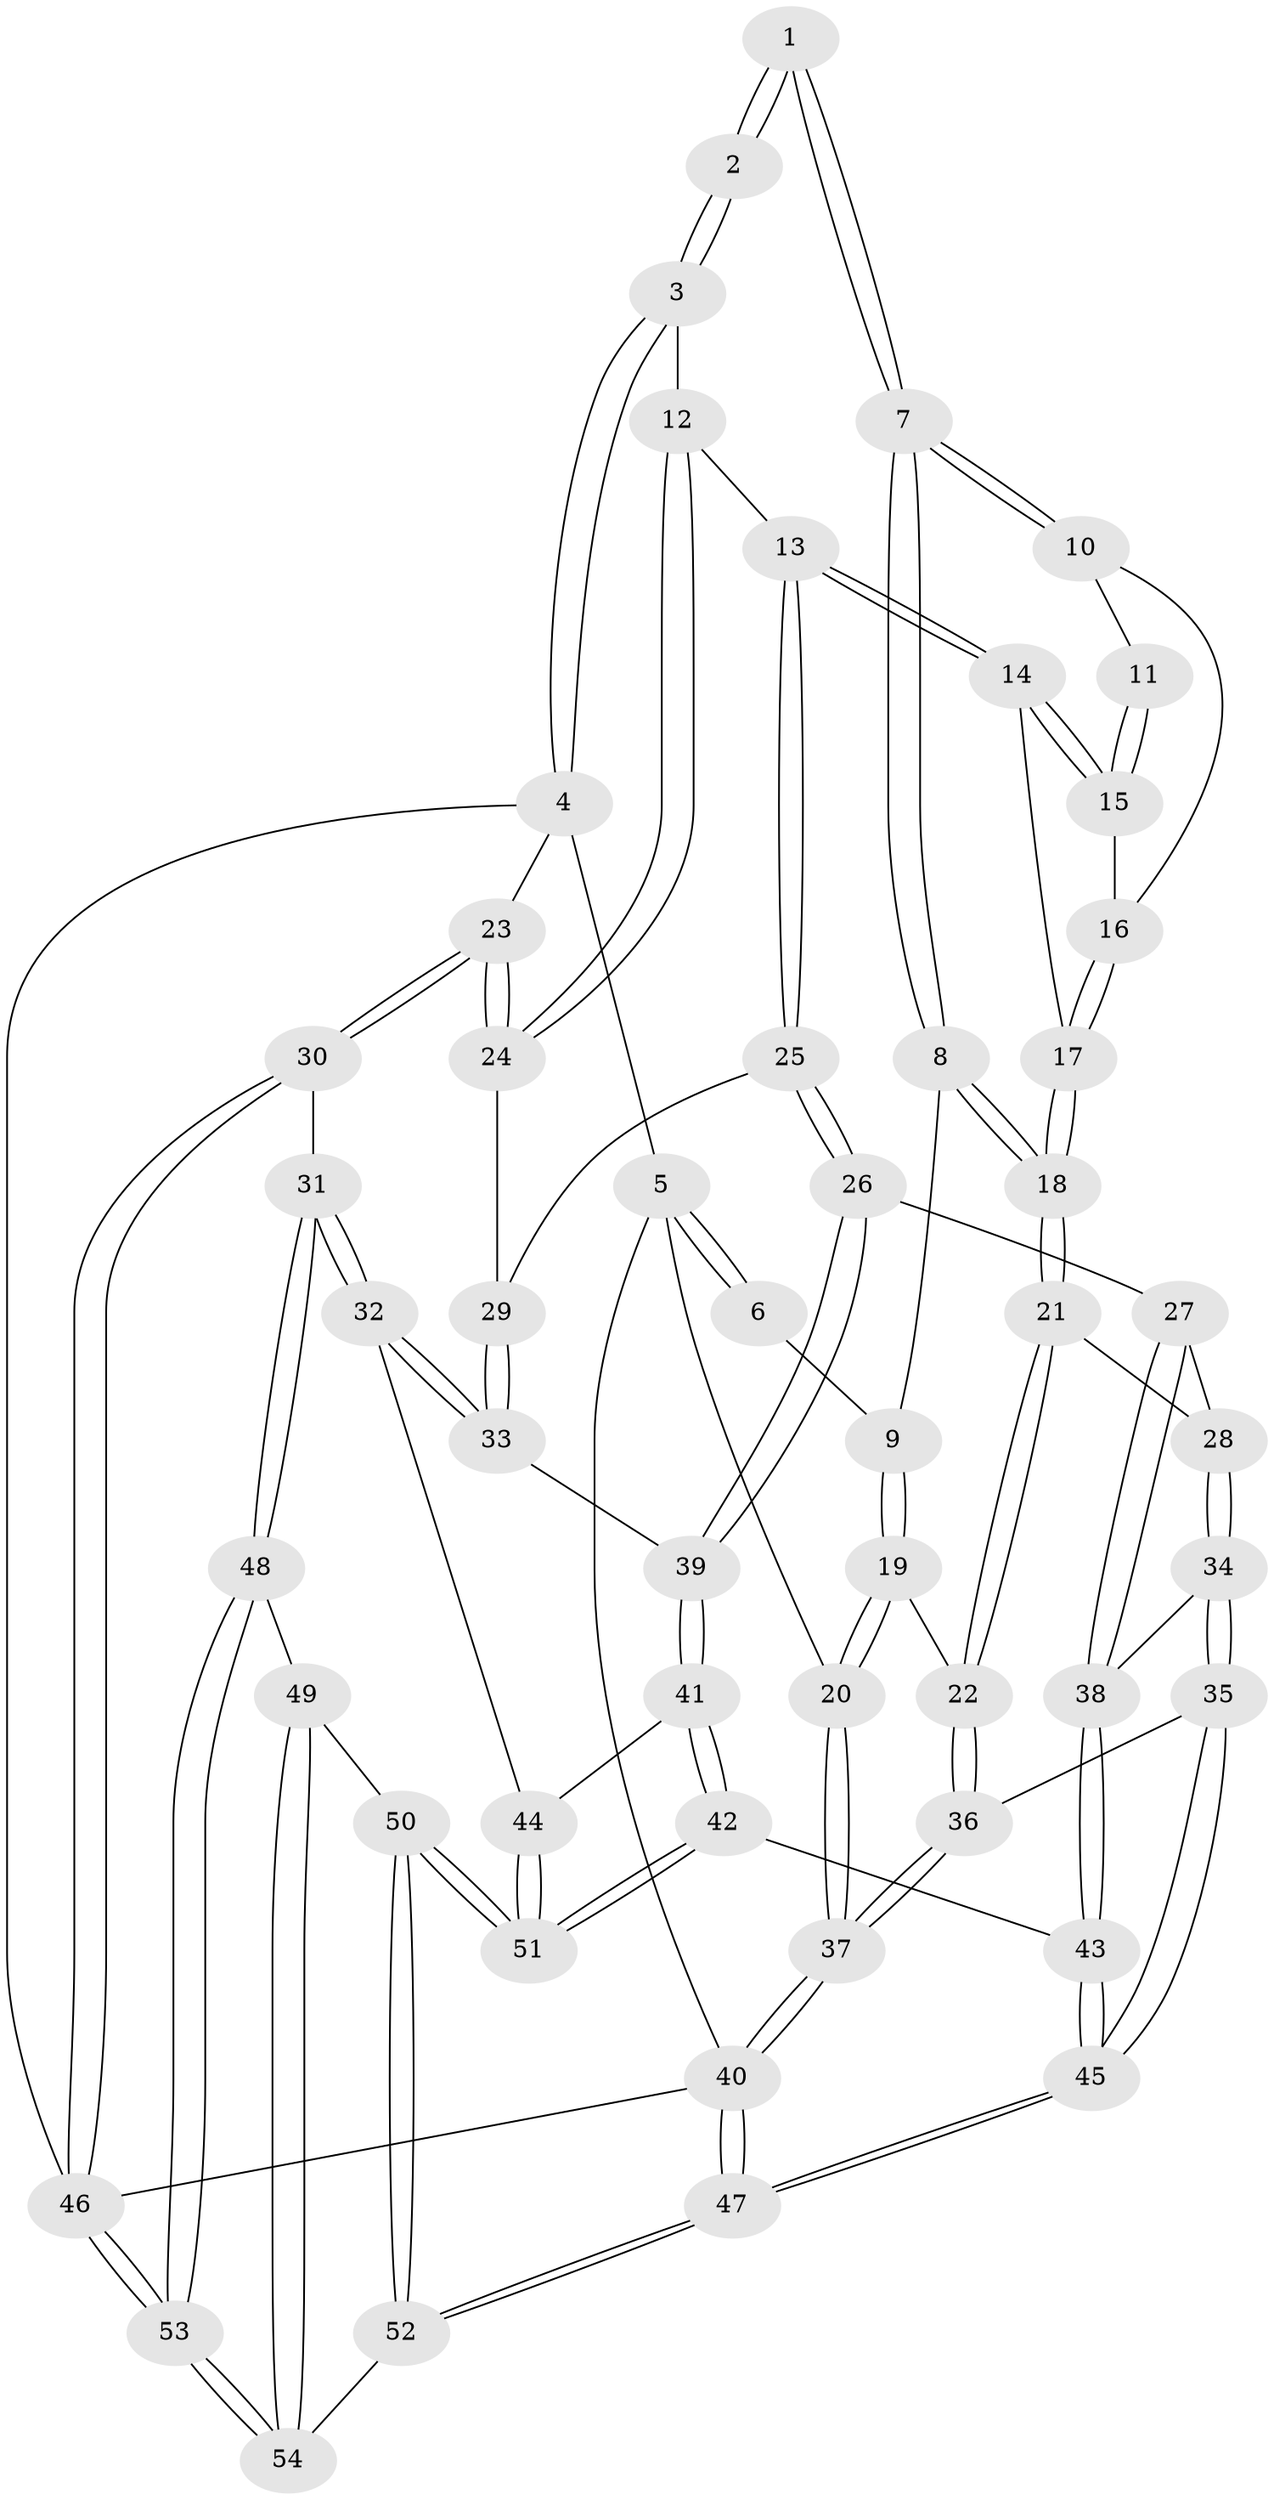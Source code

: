 // coarse degree distribution, {2: 0.18421052631578946, 3: 0.6578947368421053, 4: 0.07894736842105263, 5: 0.07894736842105263}
// Generated by graph-tools (version 1.1) at 2025/54/03/04/25 22:54:22]
// undirected, 54 vertices, 132 edges
graph export_dot {
  node [color=gray90,style=filled];
  1 [pos="+0.03590569337869655+0"];
  2 [pos="+0.5899769020976523+0"];
  3 [pos="+0.6372884594387546+0"];
  4 [pos="+1+0"];
  5 [pos="+0+0"];
  6 [pos="+0+0"];
  7 [pos="+0.18849436468415579+0.09653832788355397"];
  8 [pos="+0.14328703053194694+0.1693215579630916"];
  9 [pos="+0.08238598037762894+0.18190204871429122"];
  10 [pos="+0.19749808952112205+0.09783894287145162"];
  11 [pos="+0.3593829349541457+0.07342664714909984"];
  12 [pos="+0.6312476543786955+0.04678096168304893"];
  13 [pos="+0.4442975634151698+0.2968629325643256"];
  14 [pos="+0.3701403266394179+0.2602311836316705"];
  15 [pos="+0.35406982143705656+0.1699641982565038"];
  16 [pos="+0.2598905670502381+0.16666206066573025"];
  17 [pos="+0.2822737704785015+0.2777118667207886"];
  18 [pos="+0.22318204908407518+0.30515259059743005"];
  19 [pos="+0.036023455283664546+0.21343287816617698"];
  20 [pos="+0+0.208265698217943"];
  21 [pos="+0.20591208210906245+0.34220187735341756"];
  22 [pos="+0.09692948926272117+0.37345655742983014"];
  23 [pos="+1+0.37136706864985514"];
  24 [pos="+0.7429167515356045+0.3045242918641382"];
  25 [pos="+0.46603205707558754+0.36379704431686605"];
  26 [pos="+0.45904103328389767+0.4193428750893375"];
  27 [pos="+0.3538088167718383+0.4265159491745699"];
  28 [pos="+0.22614435237869118+0.376335961326582"];
  29 [pos="+0.7362498194550028+0.31127733073350333"];
  30 [pos="+1+0.4951265722643713"];
  31 [pos="+0.8138688671404367+0.6569017683221345"];
  32 [pos="+0.7049738434796091+0.5829169342044048"];
  33 [pos="+0.6602904321855897+0.5025314003582526"];
  34 [pos="+0.22988455682338643+0.5233598519619864"];
  35 [pos="+0.09664552226690559+0.5544771953994277"];
  36 [pos="+0.0023612975979660916+0.4734477915666265"];
  37 [pos="+0+0.4700168756461989"];
  38 [pos="+0.2492505029925393+0.5331192479187609"];
  39 [pos="+0.47456412483829974+0.46462512717129195"];
  40 [pos="+0+1"];
  41 [pos="+0.42665887044707324+0.6027428080079086"];
  42 [pos="+0.3916818705433328+0.6675177385813125"];
  43 [pos="+0.3774904225624251+0.6674169315694078"];
  44 [pos="+0.6719547929133212+0.5975990488306439"];
  45 [pos="+0.13174200245123185+0.7991815135476208"];
  46 [pos="+1+1"];
  47 [pos="+0+1"];
  48 [pos="+0.8058399539357245+0.6893628834080567"];
  49 [pos="+0.5531497300236902+0.834597555048152"];
  50 [pos="+0.48886732813441064+0.7930579113361194"];
  51 [pos="+0.4670094096906279+0.7514700292439863"];
  52 [pos="+0.16913545847738273+1"];
  53 [pos="+1+1"];
  54 [pos="+0.6950688066259916+1"];
  1 -- 2;
  1 -- 2;
  1 -- 7;
  1 -- 7;
  2 -- 3;
  2 -- 3;
  3 -- 4;
  3 -- 4;
  3 -- 12;
  4 -- 5;
  4 -- 23;
  4 -- 46;
  5 -- 6;
  5 -- 6;
  5 -- 20;
  5 -- 40;
  6 -- 9;
  7 -- 8;
  7 -- 8;
  7 -- 10;
  7 -- 10;
  8 -- 9;
  8 -- 18;
  8 -- 18;
  9 -- 19;
  9 -- 19;
  10 -- 11;
  10 -- 16;
  11 -- 15;
  11 -- 15;
  12 -- 13;
  12 -- 24;
  12 -- 24;
  13 -- 14;
  13 -- 14;
  13 -- 25;
  13 -- 25;
  14 -- 15;
  14 -- 15;
  14 -- 17;
  15 -- 16;
  16 -- 17;
  16 -- 17;
  17 -- 18;
  17 -- 18;
  18 -- 21;
  18 -- 21;
  19 -- 20;
  19 -- 20;
  19 -- 22;
  20 -- 37;
  20 -- 37;
  21 -- 22;
  21 -- 22;
  21 -- 28;
  22 -- 36;
  22 -- 36;
  23 -- 24;
  23 -- 24;
  23 -- 30;
  23 -- 30;
  24 -- 29;
  25 -- 26;
  25 -- 26;
  25 -- 29;
  26 -- 27;
  26 -- 39;
  26 -- 39;
  27 -- 28;
  27 -- 38;
  27 -- 38;
  28 -- 34;
  28 -- 34;
  29 -- 33;
  29 -- 33;
  30 -- 31;
  30 -- 46;
  30 -- 46;
  31 -- 32;
  31 -- 32;
  31 -- 48;
  31 -- 48;
  32 -- 33;
  32 -- 33;
  32 -- 44;
  33 -- 39;
  34 -- 35;
  34 -- 35;
  34 -- 38;
  35 -- 36;
  35 -- 45;
  35 -- 45;
  36 -- 37;
  36 -- 37;
  37 -- 40;
  37 -- 40;
  38 -- 43;
  38 -- 43;
  39 -- 41;
  39 -- 41;
  40 -- 47;
  40 -- 47;
  40 -- 46;
  41 -- 42;
  41 -- 42;
  41 -- 44;
  42 -- 43;
  42 -- 51;
  42 -- 51;
  43 -- 45;
  43 -- 45;
  44 -- 51;
  44 -- 51;
  45 -- 47;
  45 -- 47;
  46 -- 53;
  46 -- 53;
  47 -- 52;
  47 -- 52;
  48 -- 49;
  48 -- 53;
  48 -- 53;
  49 -- 50;
  49 -- 54;
  49 -- 54;
  50 -- 51;
  50 -- 51;
  50 -- 52;
  50 -- 52;
  52 -- 54;
  53 -- 54;
  53 -- 54;
}
